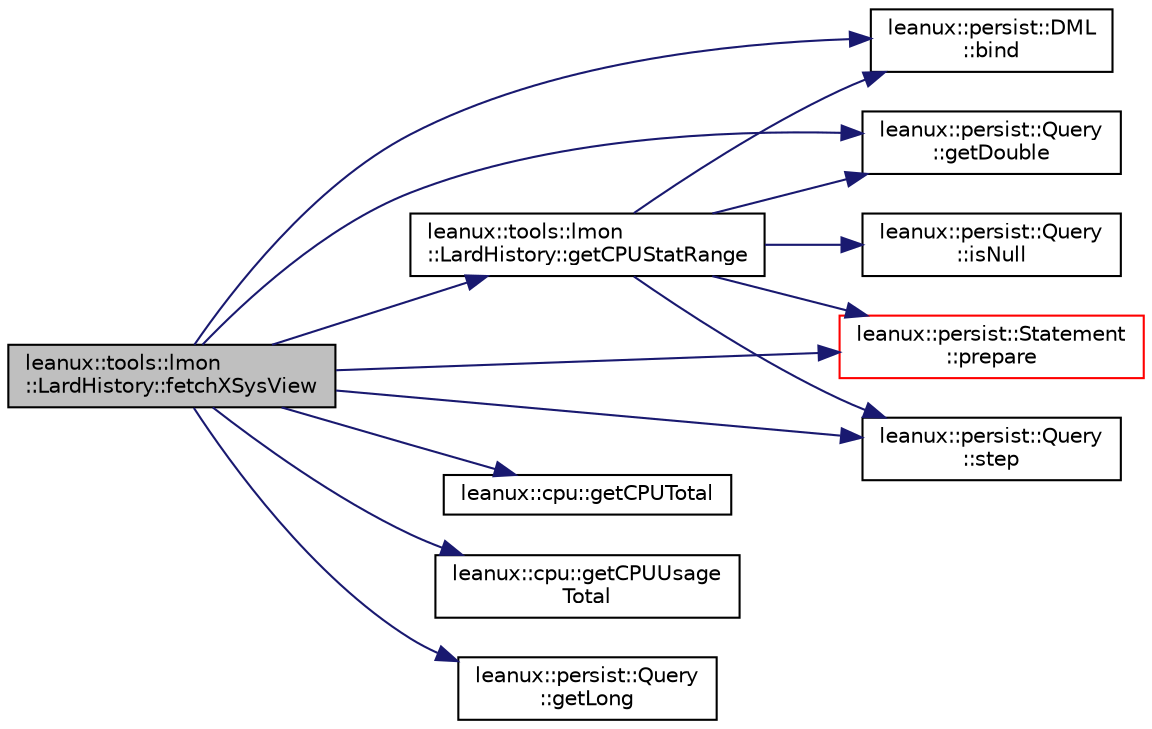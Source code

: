 digraph "leanux::tools::lmon::LardHistory::fetchXSysView"
{
 // LATEX_PDF_SIZE
  bgcolor="transparent";
  edge [fontname="Helvetica",fontsize="10",labelfontname="Helvetica",labelfontsize="10"];
  node [fontname="Helvetica",fontsize="10",shape=record];
  rankdir="LR";
  Node1 [label="leanux::tools::lmon\l::LardHistory::fetchXSysView",height=0.2,width=0.4,color="black", fillcolor="grey75", style="filled", fontcolor="black",tooltip=" "];
  Node1 -> Node2 [color="midnightblue",fontsize="10",style="solid",fontname="Helvetica"];
  Node2 [label="leanux::persist::DML\l::bind",height=0.2,width=0.4,color="black",URL="$classleanux_1_1persist_1_1DML.html#a8df01a6d880515c22106e424ed342c81",tooltip="Bind a double value to the bind at position."];
  Node1 -> Node3 [color="midnightblue",fontsize="10",style="solid",fontname="Helvetica"];
  Node3 [label="leanux::tools::lmon\l::LardHistory::getCPUStatRange",height=0.2,width=0.4,color="black",URL="$classleanux_1_1tools_1_1lmon_1_1LardHistory.html#aa3deeb2cd3e963efe871d19289a1457d",tooltip=" "];
  Node3 -> Node2 [color="midnightblue",fontsize="10",style="solid",fontname="Helvetica"];
  Node3 -> Node4 [color="midnightblue",fontsize="10",style="solid",fontname="Helvetica"];
  Node4 [label="leanux::persist::Query\l::getDouble",height=0.2,width=0.4,color="black",URL="$classleanux_1_1persist_1_1Query.html#ac71ce2dce629c76434dfb541bbe55658",tooltip="Get double value from select list."];
  Node3 -> Node5 [color="midnightblue",fontsize="10",style="solid",fontname="Helvetica"];
  Node5 [label="leanux::persist::Query\l::isNull",height=0.2,width=0.4,color="black",URL="$classleanux_1_1persist_1_1Query.html#ab4af83ebf13a4f8c91b3dde1ab2a927b",tooltip="Test if the result is NULL."];
  Node3 -> Node6 [color="midnightblue",fontsize="10",style="solid",fontname="Helvetica"];
  Node6 [label="leanux::persist::Statement\l::prepare",height=0.2,width=0.4,color="red",URL="$classleanux_1_1persist_1_1Statement.html#a1b809c1b1d0e9d24af65e439c3893d74",tooltip="Prepare a SQL statement."];
  Node3 -> Node8 [color="midnightblue",fontsize="10",style="solid",fontname="Helvetica"];
  Node8 [label="leanux::persist::Query\l::step",height=0.2,width=0.4,color="black",URL="$classleanux_1_1persist_1_1Query.html#a294e11c33a22761503c49418f5ca9815",tooltip="Step the result list, end of list returns false."];
  Node1 -> Node9 [color="midnightblue",fontsize="10",style="solid",fontname="Helvetica"];
  Node9 [label="leanux::cpu::getCPUTotal",height=0.2,width=0.4,color="black",URL="$namespaceleanux_1_1cpu.html#aed13e7a256443ad29418d1fd83b27b8e",tooltip="Sum the entries in all to derive the total."];
  Node1 -> Node10 [color="midnightblue",fontsize="10",style="solid",fontname="Helvetica"];
  Node10 [label="leanux::cpu::getCPUUsage\lTotal",height=0.2,width=0.4,color="black",URL="$namespaceleanux_1_1cpu.html#a3b1bbe660ecf384b94d5915f3d90e2b7",tooltip="Compute the total amount of CPU time in stat."];
  Node1 -> Node4 [color="midnightblue",fontsize="10",style="solid",fontname="Helvetica"];
  Node1 -> Node11 [color="midnightblue",fontsize="10",style="solid",fontname="Helvetica"];
  Node11 [label="leanux::persist::Query\l::getLong",height=0.2,width=0.4,color="black",URL="$classleanux_1_1persist_1_1Query.html#ada37977ad924b728401fa1fb7506cd2e",tooltip="Get long value from select list."];
  Node1 -> Node6 [color="midnightblue",fontsize="10",style="solid",fontname="Helvetica"];
  Node1 -> Node8 [color="midnightblue",fontsize="10",style="solid",fontname="Helvetica"];
}
